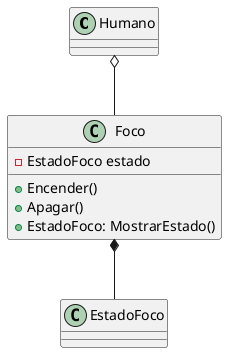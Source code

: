 @startuml diagrama

class Humano
class Foco{
    - EstadoFoco estado
    + Encender()
    + Apagar()
    + EstadoFoco: MostrarEstado()
}

Humano o-- Foco
Foco *-- EstadoFoco

@enduml